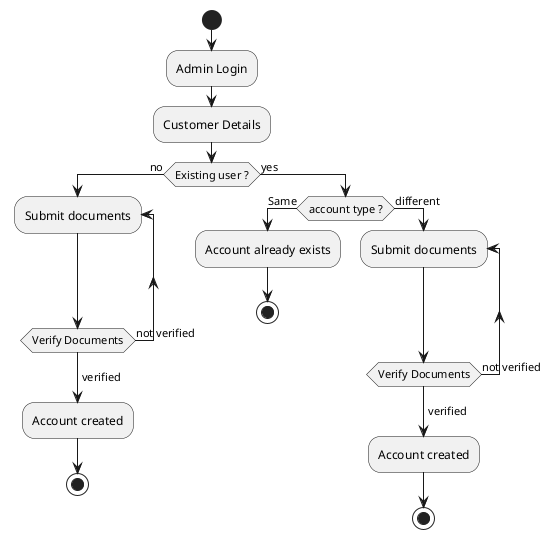 @startuml
'https://plantuml.com/activity-diagram-beta

start
:Admin Login;
:Customer Details;
if (Existing user ?) then (no)
repeat :Submit documents;
repeat while (Verify Documents) is (not verified)
->verified;
:Account created;
stop

else(yes)
if(account type ?) then (Same)
:Account already exists;
stop
else (different)
repeat :Submit documents;
repeat while (Verify Documents) is (not verified)
->verified;
:Account created;
stop

@enduml

